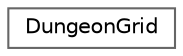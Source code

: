digraph "Graphical Class Hierarchy"
{
 // LATEX_PDF_SIZE
  bgcolor="transparent";
  edge [fontname=Helvetica,fontsize=10,labelfontname=Helvetica,labelfontsize=10];
  node [fontname=Helvetica,fontsize=10,shape=box,height=0.2,width=0.4];
  rankdir="LR";
  Node0 [id="Node000000",label="DungeonGrid",height=0.2,width=0.4,color="grey40", fillcolor="white", style="filled",URL="$class_dungeon_grid.html",tooltip="Backing 2D grid for dungeon generation and queries."];
}
